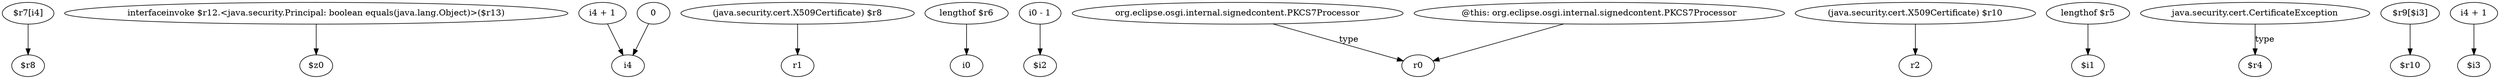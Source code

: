 digraph g {
0[label="$r7[i4]"]
1[label="$r8"]
0->1[label=""]
2[label="interfaceinvoke $r12.<java.security.Principal: boolean equals(java.lang.Object)>($r13)"]
3[label="$z0"]
2->3[label=""]
4[label="i4 + 1"]
5[label="i4"]
4->5[label=""]
6[label="(java.security.cert.X509Certificate) $r8"]
7[label="r1"]
6->7[label=""]
8[label="lengthof $r6"]
9[label="i0"]
8->9[label=""]
10[label="i0 - 1"]
11[label="$i2"]
10->11[label=""]
12[label="org.eclipse.osgi.internal.signedcontent.PKCS7Processor"]
13[label="r0"]
12->13[label="type"]
14[label="(java.security.cert.X509Certificate) $r10"]
15[label="r2"]
14->15[label=""]
16[label="lengthof $r5"]
17[label="$i1"]
16->17[label=""]
18[label="java.security.cert.CertificateException"]
19[label="$r4"]
18->19[label="type"]
20[label="$r9[$i3]"]
21[label="$r10"]
20->21[label=""]
22[label="i4 + 1"]
23[label="$i3"]
22->23[label=""]
24[label="0"]
24->5[label=""]
25[label="@this: org.eclipse.osgi.internal.signedcontent.PKCS7Processor"]
25->13[label=""]
}